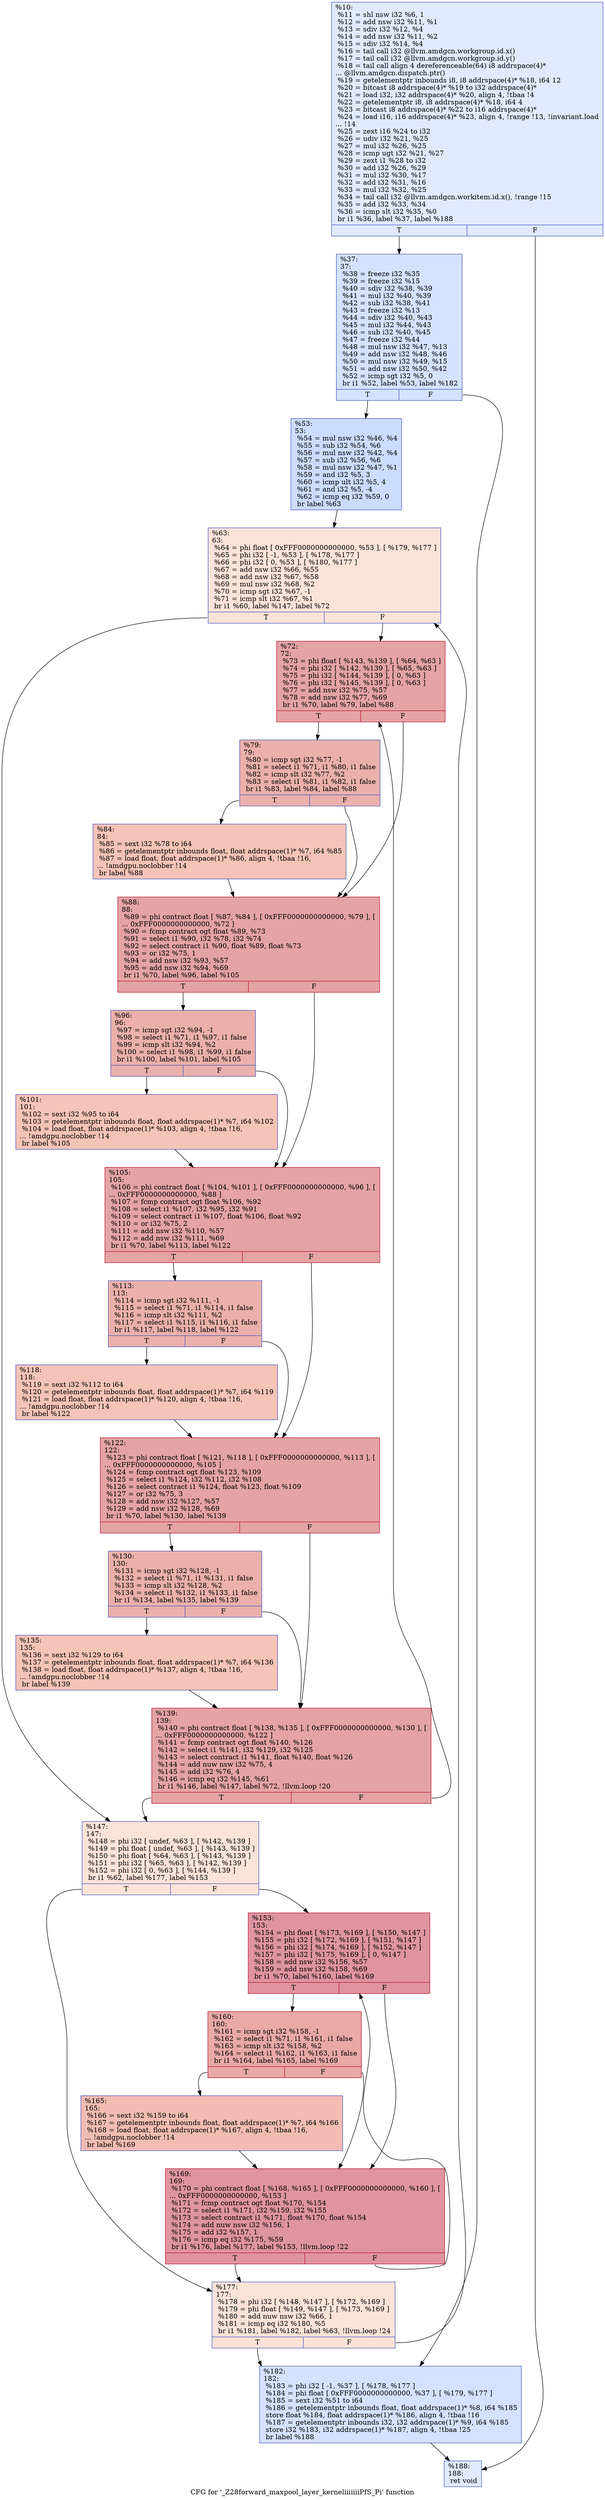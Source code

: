 digraph "CFG for '_Z28forward_maxpool_layer_kerneliiiiiiiPfS_Pi' function" {
	label="CFG for '_Z28forward_maxpool_layer_kerneliiiiiiiPfS_Pi' function";

	Node0x4edc8e0 [shape=record,color="#3d50c3ff", style=filled, fillcolor="#b9d0f970",label="{%10:\l  %11 = shl nsw i32 %6, 1\l  %12 = add nsw i32 %11, %1\l  %13 = sdiv i32 %12, %4\l  %14 = add nsw i32 %11, %2\l  %15 = sdiv i32 %14, %4\l  %16 = tail call i32 @llvm.amdgcn.workgroup.id.x()\l  %17 = tail call i32 @llvm.amdgcn.workgroup.id.y()\l  %18 = tail call align 4 dereferenceable(64) i8 addrspace(4)*\l... @llvm.amdgcn.dispatch.ptr()\l  %19 = getelementptr inbounds i8, i8 addrspace(4)* %18, i64 12\l  %20 = bitcast i8 addrspace(4)* %19 to i32 addrspace(4)*\l  %21 = load i32, i32 addrspace(4)* %20, align 4, !tbaa !4\l  %22 = getelementptr i8, i8 addrspace(4)* %18, i64 4\l  %23 = bitcast i8 addrspace(4)* %22 to i16 addrspace(4)*\l  %24 = load i16, i16 addrspace(4)* %23, align 4, !range !13, !invariant.load\l... !14\l  %25 = zext i16 %24 to i32\l  %26 = udiv i32 %21, %25\l  %27 = mul i32 %26, %25\l  %28 = icmp ugt i32 %21, %27\l  %29 = zext i1 %28 to i32\l  %30 = add i32 %26, %29\l  %31 = mul i32 %30, %17\l  %32 = add i32 %31, %16\l  %33 = mul i32 %32, %25\l  %34 = tail call i32 @llvm.amdgcn.workitem.id.x(), !range !15\l  %35 = add i32 %33, %34\l  %36 = icmp slt i32 %35, %0\l  br i1 %36, label %37, label %188\l|{<s0>T|<s1>F}}"];
	Node0x4edc8e0:s0 -> Node0x4ee00b0;
	Node0x4edc8e0:s1 -> Node0x4ee0140;
	Node0x4ee00b0 [shape=record,color="#3d50c3ff", style=filled, fillcolor="#9ebeff70",label="{%37:\l37:                                               \l  %38 = freeze i32 %35\l  %39 = freeze i32 %15\l  %40 = sdiv i32 %38, %39\l  %41 = mul i32 %40, %39\l  %42 = sub i32 %38, %41\l  %43 = freeze i32 %13\l  %44 = sdiv i32 %40, %43\l  %45 = mul i32 %44, %43\l  %46 = sub i32 %40, %45\l  %47 = freeze i32 %44\l  %48 = mul nsw i32 %47, %13\l  %49 = add nsw i32 %48, %46\l  %50 = mul nsw i32 %49, %15\l  %51 = add nsw i32 %50, %42\l  %52 = icmp sgt i32 %5, 0\l  br i1 %52, label %53, label %182\l|{<s0>T|<s1>F}}"];
	Node0x4ee00b0:s0 -> Node0x4ee0a70;
	Node0x4ee00b0:s1 -> Node0x4ee0ac0;
	Node0x4ee0a70 [shape=record,color="#3d50c3ff", style=filled, fillcolor="#8caffe70",label="{%53:\l53:                                               \l  %54 = mul nsw i32 %46, %4\l  %55 = sub i32 %54, %6\l  %56 = mul nsw i32 %42, %4\l  %57 = sub i32 %56, %6\l  %58 = mul nsw i32 %47, %1\l  %59 = and i32 %5, 3\l  %60 = icmp ult i32 %5, 4\l  %61 = and i32 %5, -4\l  %62 = icmp eq i32 %59, 0\l  br label %63\l}"];
	Node0x4ee0a70 -> Node0x4ee11a0;
	Node0x4ee11a0 [shape=record,color="#3d50c3ff", style=filled, fillcolor="#f6bfa670",label="{%63:\l63:                                               \l  %64 = phi float [ 0xFFF0000000000000, %53 ], [ %179, %177 ]\l  %65 = phi i32 [ -1, %53 ], [ %178, %177 ]\l  %66 = phi i32 [ 0, %53 ], [ %180, %177 ]\l  %67 = add nsw i32 %66, %55\l  %68 = add nsw i32 %67, %58\l  %69 = mul nsw i32 %68, %2\l  %70 = icmp sgt i32 %67, -1\l  %71 = icmp slt i32 %67, %1\l  br i1 %60, label %147, label %72\l|{<s0>T|<s1>F}}"];
	Node0x4ee11a0:s0 -> Node0x4ee2560;
	Node0x4ee11a0:s1 -> Node0x4ee25f0;
	Node0x4ee25f0 [shape=record,color="#b70d28ff", style=filled, fillcolor="#c32e3170",label="{%72:\l72:                                               \l  %73 = phi float [ %143, %139 ], [ %64, %63 ]\l  %74 = phi i32 [ %142, %139 ], [ %65, %63 ]\l  %75 = phi i32 [ %144, %139 ], [ 0, %63 ]\l  %76 = phi i32 [ %145, %139 ], [ 0, %63 ]\l  %77 = add nsw i32 %75, %57\l  %78 = add nsw i32 %77, %69\l  br i1 %70, label %79, label %88\l|{<s0>T|<s1>F}}"];
	Node0x4ee25f0:s0 -> Node0x4ee2d20;
	Node0x4ee25f0:s1 -> Node0x4ee2db0;
	Node0x4ee2d20 [shape=record,color="#3d50c3ff", style=filled, fillcolor="#d24b4070",label="{%79:\l79:                                               \l  %80 = icmp sgt i32 %77, -1\l  %81 = select i1 %71, i1 %80, i1 false\l  %82 = icmp slt i32 %77, %2\l  %83 = select i1 %81, i1 %82, i1 false\l  br i1 %83, label %84, label %88\l|{<s0>T|<s1>F}}"];
	Node0x4ee2d20:s0 -> Node0x4ee31a0;
	Node0x4ee2d20:s1 -> Node0x4ee2db0;
	Node0x4ee31a0 [shape=record,color="#3d50c3ff", style=filled, fillcolor="#e8765c70",label="{%84:\l84:                                               \l  %85 = sext i32 %78 to i64\l  %86 = getelementptr inbounds float, float addrspace(1)* %7, i64 %85\l  %87 = load float, float addrspace(1)* %86, align 4, !tbaa !16,\l... !amdgpu.noclobber !14\l  br label %88\l}"];
	Node0x4ee31a0 -> Node0x4ee2db0;
	Node0x4ee2db0 [shape=record,color="#b70d28ff", style=filled, fillcolor="#c32e3170",label="{%88:\l88:                                               \l  %89 = phi contract float [ %87, %84 ], [ 0xFFF0000000000000, %79 ], [\l... 0xFFF0000000000000, %72 ]\l  %90 = fcmp contract ogt float %89, %73\l  %91 = select i1 %90, i32 %78, i32 %74\l  %92 = select contract i1 %90, float %89, float %73\l  %93 = or i32 %75, 1\l  %94 = add nsw i32 %93, %57\l  %95 = add nsw i32 %94, %69\l  br i1 %70, label %96, label %105\l|{<s0>T|<s1>F}}"];
	Node0x4ee2db0:s0 -> Node0x4ee40c0;
	Node0x4ee2db0:s1 -> Node0x4ee4110;
	Node0x4ee40c0 [shape=record,color="#3d50c3ff", style=filled, fillcolor="#d24b4070",label="{%96:\l96:                                               \l  %97 = icmp sgt i32 %94, -1\l  %98 = select i1 %71, i1 %97, i1 false\l  %99 = icmp slt i32 %94, %2\l  %100 = select i1 %98, i1 %99, i1 false\l  br i1 %100, label %101, label %105\l|{<s0>T|<s1>F}}"];
	Node0x4ee40c0:s0 -> Node0x4ee44d0;
	Node0x4ee40c0:s1 -> Node0x4ee4110;
	Node0x4ee44d0 [shape=record,color="#3d50c3ff", style=filled, fillcolor="#e8765c70",label="{%101:\l101:                                              \l  %102 = sext i32 %95 to i64\l  %103 = getelementptr inbounds float, float addrspace(1)* %7, i64 %102\l  %104 = load float, float addrspace(1)* %103, align 4, !tbaa !16,\l... !amdgpu.noclobber !14\l  br label %105\l}"];
	Node0x4ee44d0 -> Node0x4ee4110;
	Node0x4ee4110 [shape=record,color="#b70d28ff", style=filled, fillcolor="#c32e3170",label="{%105:\l105:                                              \l  %106 = phi contract float [ %104, %101 ], [ 0xFFF0000000000000, %96 ], [\l... 0xFFF0000000000000, %88 ]\l  %107 = fcmp contract ogt float %106, %92\l  %108 = select i1 %107, i32 %95, i32 %91\l  %109 = select contract i1 %107, float %106, float %92\l  %110 = or i32 %75, 2\l  %111 = add nsw i32 %110, %57\l  %112 = add nsw i32 %111, %69\l  br i1 %70, label %113, label %122\l|{<s0>T|<s1>F}}"];
	Node0x4ee4110:s0 -> Node0x4ee5240;
	Node0x4ee4110:s1 -> Node0x4ee5290;
	Node0x4ee5240 [shape=record,color="#3d50c3ff", style=filled, fillcolor="#d24b4070",label="{%113:\l113:                                              \l  %114 = icmp sgt i32 %111, -1\l  %115 = select i1 %71, i1 %114, i1 false\l  %116 = icmp slt i32 %111, %2\l  %117 = select i1 %115, i1 %116, i1 false\l  br i1 %117, label %118, label %122\l|{<s0>T|<s1>F}}"];
	Node0x4ee5240:s0 -> Node0x4ee5650;
	Node0x4ee5240:s1 -> Node0x4ee5290;
	Node0x4ee5650 [shape=record,color="#3d50c3ff", style=filled, fillcolor="#e8765c70",label="{%118:\l118:                                              \l  %119 = sext i32 %112 to i64\l  %120 = getelementptr inbounds float, float addrspace(1)* %7, i64 %119\l  %121 = load float, float addrspace(1)* %120, align 4, !tbaa !16,\l... !amdgpu.noclobber !14\l  br label %122\l}"];
	Node0x4ee5650 -> Node0x4ee5290;
	Node0x4ee5290 [shape=record,color="#b70d28ff", style=filled, fillcolor="#c32e3170",label="{%122:\l122:                                              \l  %123 = phi contract float [ %121, %118 ], [ 0xFFF0000000000000, %113 ], [\l... 0xFFF0000000000000, %105 ]\l  %124 = fcmp contract ogt float %123, %109\l  %125 = select i1 %124, i32 %112, i32 %108\l  %126 = select contract i1 %124, float %123, float %109\l  %127 = or i32 %75, 3\l  %128 = add nsw i32 %127, %57\l  %129 = add nsw i32 %128, %69\l  br i1 %70, label %130, label %139\l|{<s0>T|<s1>F}}"];
	Node0x4ee5290:s0 -> Node0x4ee1eb0;
	Node0x4ee5290:s1 -> Node0x4ee2760;
	Node0x4ee1eb0 [shape=record,color="#3d50c3ff", style=filled, fillcolor="#d24b4070",label="{%130:\l130:                                              \l  %131 = icmp sgt i32 %128, -1\l  %132 = select i1 %71, i1 %131, i1 false\l  %133 = icmp slt i32 %128, %2\l  %134 = select i1 %132, i1 %133, i1 false\l  br i1 %134, label %135, label %139\l|{<s0>T|<s1>F}}"];
	Node0x4ee1eb0:s0 -> Node0x4ee6560;
	Node0x4ee1eb0:s1 -> Node0x4ee2760;
	Node0x4ee6560 [shape=record,color="#3d50c3ff", style=filled, fillcolor="#e8765c70",label="{%135:\l135:                                              \l  %136 = sext i32 %129 to i64\l  %137 = getelementptr inbounds float, float addrspace(1)* %7, i64 %136\l  %138 = load float, float addrspace(1)* %137, align 4, !tbaa !16,\l... !amdgpu.noclobber !14\l  br label %139\l}"];
	Node0x4ee6560 -> Node0x4ee2760;
	Node0x4ee2760 [shape=record,color="#b70d28ff", style=filled, fillcolor="#c32e3170",label="{%139:\l139:                                              \l  %140 = phi contract float [ %138, %135 ], [ 0xFFF0000000000000, %130 ], [\l... 0xFFF0000000000000, %122 ]\l  %141 = fcmp contract ogt float %140, %126\l  %142 = select i1 %141, i32 %129, i32 %125\l  %143 = select contract i1 %141, float %140, float %126\l  %144 = add nuw nsw i32 %75, 4\l  %145 = add i32 %76, 4\l  %146 = icmp eq i32 %145, %61\l  br i1 %146, label %147, label %72, !llvm.loop !20\l|{<s0>T|<s1>F}}"];
	Node0x4ee2760:s0 -> Node0x4ee2560;
	Node0x4ee2760:s1 -> Node0x4ee25f0;
	Node0x4ee2560 [shape=record,color="#3d50c3ff", style=filled, fillcolor="#f6bfa670",label="{%147:\l147:                                              \l  %148 = phi i32 [ undef, %63 ], [ %142, %139 ]\l  %149 = phi float [ undef, %63 ], [ %143, %139 ]\l  %150 = phi float [ %64, %63 ], [ %143, %139 ]\l  %151 = phi i32 [ %65, %63 ], [ %142, %139 ]\l  %152 = phi i32 [ 0, %63 ], [ %144, %139 ]\l  br i1 %62, label %177, label %153\l|{<s0>T|<s1>F}}"];
	Node0x4ee2560:s0 -> Node0x4ee1ce0;
	Node0x4ee2560:s1 -> Node0x4ee7520;
	Node0x4ee7520 [shape=record,color="#b70d28ff", style=filled, fillcolor="#b70d2870",label="{%153:\l153:                                              \l  %154 = phi float [ %173, %169 ], [ %150, %147 ]\l  %155 = phi i32 [ %172, %169 ], [ %151, %147 ]\l  %156 = phi i32 [ %174, %169 ], [ %152, %147 ]\l  %157 = phi i32 [ %175, %169 ], [ 0, %147 ]\l  %158 = add nsw i32 %156, %57\l  %159 = add nsw i32 %158, %69\l  br i1 %70, label %160, label %169\l|{<s0>T|<s1>F}}"];
	Node0x4ee7520:s0 -> Node0x4ee7b10;
	Node0x4ee7520:s1 -> Node0x4ee7620;
	Node0x4ee7b10 [shape=record,color="#b70d28ff", style=filled, fillcolor="#ca3b3770",label="{%160:\l160:                                              \l  %161 = icmp sgt i32 %158, -1\l  %162 = select i1 %71, i1 %161, i1 false\l  %163 = icmp slt i32 %158, %2\l  %164 = select i1 %162, i1 %163, i1 false\l  br i1 %164, label %165, label %169\l|{<s0>T|<s1>F}}"];
	Node0x4ee7b10:s0 -> Node0x4ee7ed0;
	Node0x4ee7b10:s1 -> Node0x4ee7620;
	Node0x4ee7ed0 [shape=record,color="#3d50c3ff", style=filled, fillcolor="#e1675170",label="{%165:\l165:                                              \l  %166 = sext i32 %159 to i64\l  %167 = getelementptr inbounds float, float addrspace(1)* %7, i64 %166\l  %168 = load float, float addrspace(1)* %167, align 4, !tbaa !16,\l... !amdgpu.noclobber !14\l  br label %169\l}"];
	Node0x4ee7ed0 -> Node0x4ee7620;
	Node0x4ee7620 [shape=record,color="#b70d28ff", style=filled, fillcolor="#b70d2870",label="{%169:\l169:                                              \l  %170 = phi contract float [ %168, %165 ], [ 0xFFF0000000000000, %160 ], [\l... 0xFFF0000000000000, %153 ]\l  %171 = fcmp contract ogt float %170, %154\l  %172 = select i1 %171, i32 %159, i32 %155\l  %173 = select contract i1 %171, float %170, float %154\l  %174 = add nuw nsw i32 %156, 1\l  %175 = add i32 %157, 1\l  %176 = icmp eq i32 %175, %59\l  br i1 %176, label %177, label %153, !llvm.loop !22\l|{<s0>T|<s1>F}}"];
	Node0x4ee7620:s0 -> Node0x4ee1ce0;
	Node0x4ee7620:s1 -> Node0x4ee7520;
	Node0x4ee1ce0 [shape=record,color="#3d50c3ff", style=filled, fillcolor="#f6bfa670",label="{%177:\l177:                                              \l  %178 = phi i32 [ %148, %147 ], [ %172, %169 ]\l  %179 = phi float [ %149, %147 ], [ %173, %169 ]\l  %180 = add nuw nsw i32 %66, 1\l  %181 = icmp eq i32 %180, %5\l  br i1 %181, label %182, label %63, !llvm.loop !24\l|{<s0>T|<s1>F}}"];
	Node0x4ee1ce0:s0 -> Node0x4ee0ac0;
	Node0x4ee1ce0:s1 -> Node0x4ee11a0;
	Node0x4ee0ac0 [shape=record,color="#3d50c3ff", style=filled, fillcolor="#9ebeff70",label="{%182:\l182:                                              \l  %183 = phi i32 [ -1, %37 ], [ %178, %177 ]\l  %184 = phi float [ 0xFFF0000000000000, %37 ], [ %179, %177 ]\l  %185 = sext i32 %51 to i64\l  %186 = getelementptr inbounds float, float addrspace(1)* %8, i64 %185\l  store float %184, float addrspace(1)* %186, align 4, !tbaa !16\l  %187 = getelementptr inbounds i32, i32 addrspace(1)* %9, i64 %185\l  store i32 %183, i32 addrspace(1)* %187, align 4, !tbaa !25\l  br label %188\l}"];
	Node0x4ee0ac0 -> Node0x4ee0140;
	Node0x4ee0140 [shape=record,color="#3d50c3ff", style=filled, fillcolor="#b9d0f970",label="{%188:\l188:                                              \l  ret void\l}"];
}
